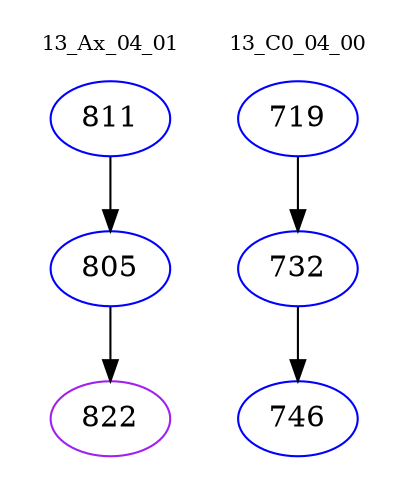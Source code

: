 digraph{
subgraph cluster_0 {
color = white
label = "13_Ax_04_01";
fontsize=10;
T0_811 [label="811", color="blue"]
T0_811 -> T0_805 [color="black"]
T0_805 [label="805", color="blue"]
T0_805 -> T0_822 [color="black"]
T0_822 [label="822", color="purple"]
}
subgraph cluster_1 {
color = white
label = "13_C0_04_00";
fontsize=10;
T1_719 [label="719", color="blue"]
T1_719 -> T1_732 [color="black"]
T1_732 [label="732", color="blue"]
T1_732 -> T1_746 [color="black"]
T1_746 [label="746", color="blue"]
}
}
